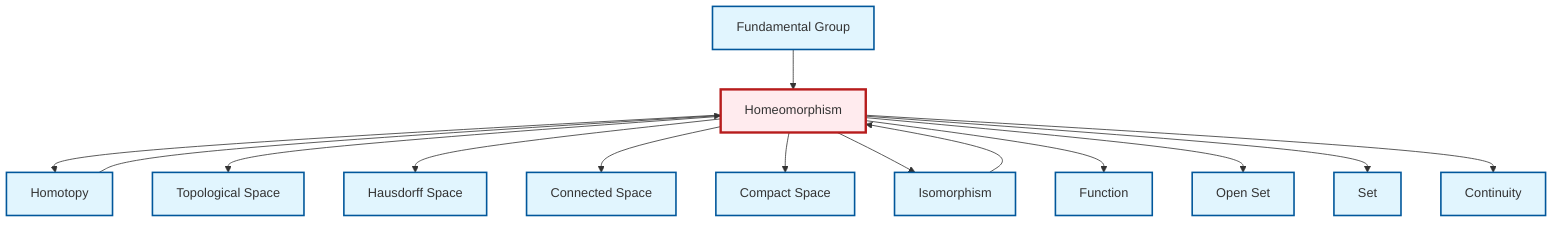 graph TD
    classDef definition fill:#e1f5fe,stroke:#01579b,stroke-width:2px
    classDef theorem fill:#f3e5f5,stroke:#4a148c,stroke-width:2px
    classDef axiom fill:#fff3e0,stroke:#e65100,stroke-width:2px
    classDef example fill:#e8f5e9,stroke:#1b5e20,stroke-width:2px
    classDef current fill:#ffebee,stroke:#b71c1c,stroke-width:3px
    def-homeomorphism["Homeomorphism"]:::definition
    def-compact["Compact Space"]:::definition
    def-open-set["Open Set"]:::definition
    def-connected["Connected Space"]:::definition
    def-homotopy["Homotopy"]:::definition
    def-fundamental-group["Fundamental Group"]:::definition
    def-isomorphism["Isomorphism"]:::definition
    def-continuity["Continuity"]:::definition
    def-function["Function"]:::definition
    def-set["Set"]:::definition
    def-topological-space["Topological Space"]:::definition
    def-hausdorff["Hausdorff Space"]:::definition
    def-homeomorphism --> def-homotopy
    def-isomorphism --> def-homeomorphism
    def-homeomorphism --> def-topological-space
    def-homeomorphism --> def-hausdorff
    def-homeomorphism --> def-connected
    def-homeomorphism --> def-compact
    def-homeomorphism --> def-isomorphism
    def-fundamental-group --> def-homeomorphism
    def-homeomorphism --> def-function
    def-homeomorphism --> def-open-set
    def-homeomorphism --> def-set
    def-homotopy --> def-homeomorphism
    def-homeomorphism --> def-continuity
    class def-homeomorphism current